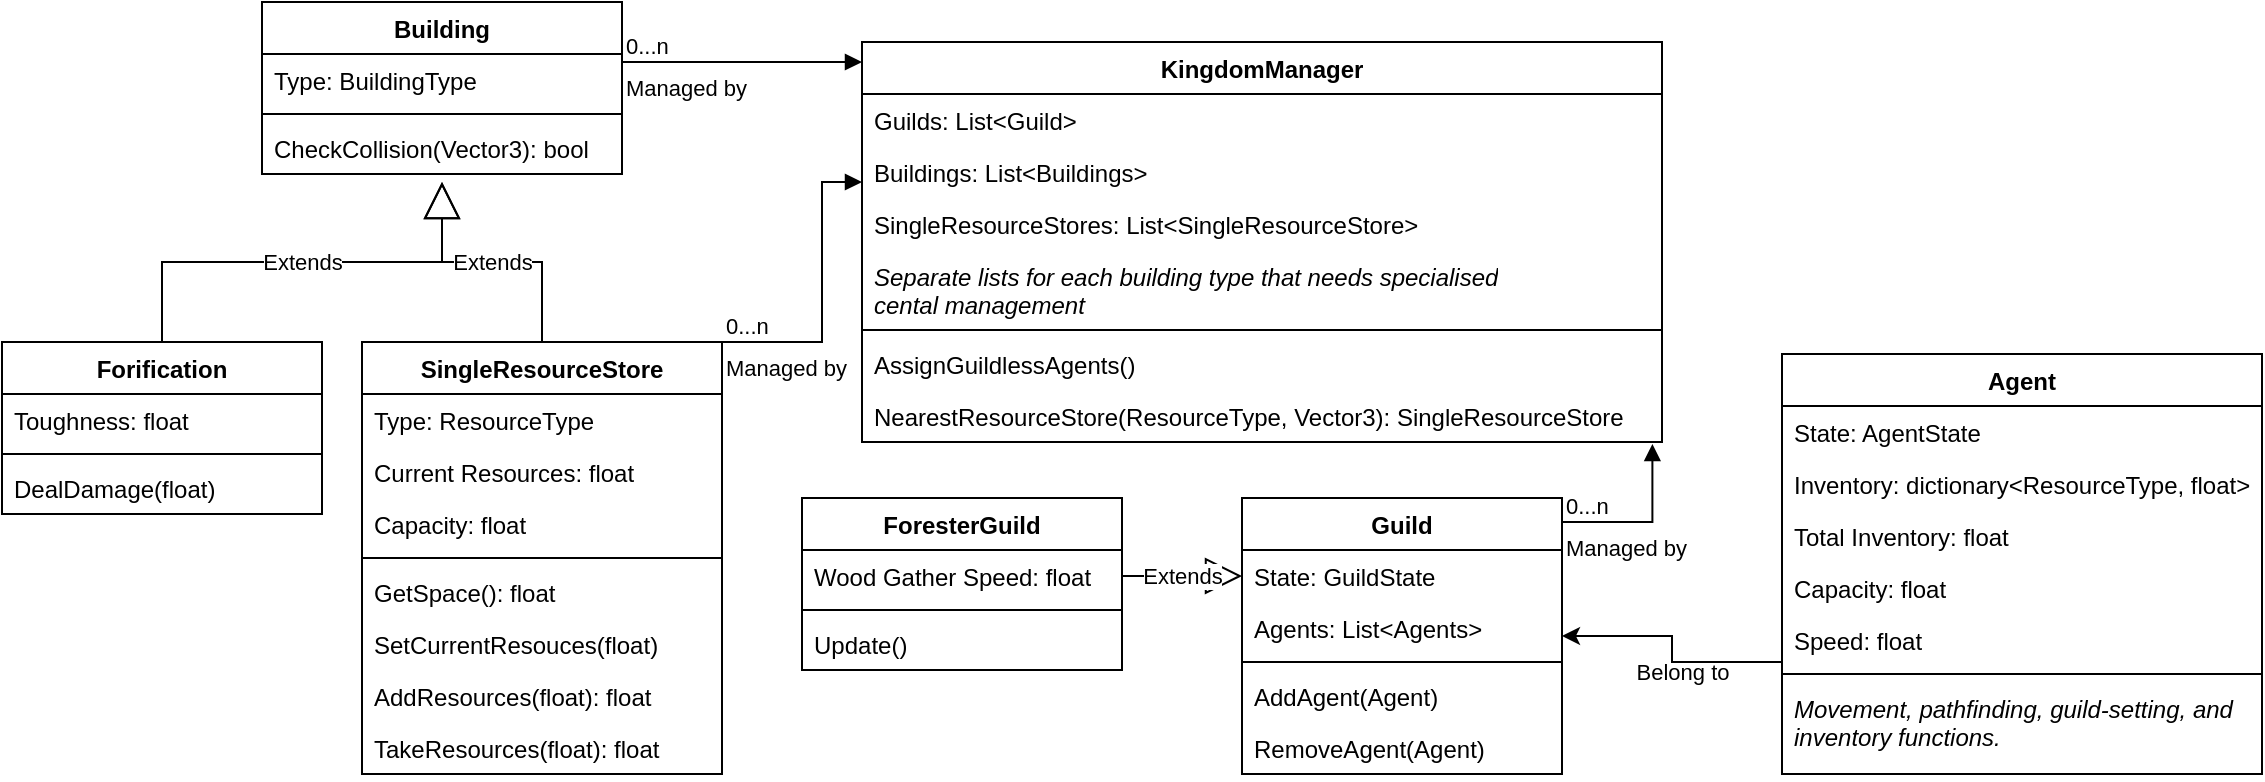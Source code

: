 <mxfile version="20.5.3" type="device"><diagram id="C5RBs43oDa-KdzZeNtuy" name="Page-1"><mxGraphModel dx="1422" dy="780" grid="1" gridSize="10" guides="1" tooltips="1" connect="1" arrows="1" fold="1" page="0" pageScale="1" pageWidth="827" pageHeight="1169" math="0" shadow="0"><root><mxCell id="WIyWlLk6GJQsqaUBKTNV-0"/><mxCell id="WIyWlLk6GJQsqaUBKTNV-1" parent="WIyWlLk6GJQsqaUBKTNV-0"/><mxCell id="PpAvU0d1PAVifOeaOI5--3" value="Building" style="swimlane;fontStyle=1;align=center;verticalAlign=top;childLayout=stackLayout;horizontal=1;startSize=26;horizontalStack=0;resizeParent=1;resizeParentMax=0;resizeLast=0;collapsible=1;marginBottom=0;" vertex="1" parent="WIyWlLk6GJQsqaUBKTNV-1"><mxGeometry x="140" y="90" width="180" height="86" as="geometry"/></mxCell><mxCell id="PpAvU0d1PAVifOeaOI5--4" value="Type: BuildingType" style="text;strokeColor=none;fillColor=none;align=left;verticalAlign=top;spacingLeft=4;spacingRight=4;overflow=hidden;rotatable=0;points=[[0,0.5],[1,0.5]];portConstraint=eastwest;" vertex="1" parent="PpAvU0d1PAVifOeaOI5--3"><mxGeometry y="26" width="180" height="26" as="geometry"/></mxCell><mxCell id="PpAvU0d1PAVifOeaOI5--5" value="" style="line;strokeWidth=1;fillColor=none;align=left;verticalAlign=middle;spacingTop=-1;spacingLeft=3;spacingRight=3;rotatable=0;labelPosition=right;points=[];portConstraint=eastwest;strokeColor=inherit;" vertex="1" parent="PpAvU0d1PAVifOeaOI5--3"><mxGeometry y="52" width="180" height="8" as="geometry"/></mxCell><mxCell id="PpAvU0d1PAVifOeaOI5--6" value="CheckCollision(Vector3): bool" style="text;strokeColor=none;fillColor=none;align=left;verticalAlign=top;spacingLeft=4;spacingRight=4;overflow=hidden;rotatable=0;points=[[0,0.5],[1,0.5]];portConstraint=eastwest;" vertex="1" parent="PpAvU0d1PAVifOeaOI5--3"><mxGeometry y="60" width="180" height="26" as="geometry"/></mxCell><mxCell id="PpAvU0d1PAVifOeaOI5--12" value="KingdomManager&#xA;" style="swimlane;fontStyle=1;align=center;verticalAlign=top;childLayout=stackLayout;horizontal=1;startSize=26;horizontalStack=0;resizeParent=1;resizeParentMax=0;resizeLast=0;collapsible=1;marginBottom=0;" vertex="1" parent="WIyWlLk6GJQsqaUBKTNV-1"><mxGeometry x="440" y="110" width="400" height="200" as="geometry"/></mxCell><mxCell id="PpAvU0d1PAVifOeaOI5--46" value="Guilds: List&lt;Guild&gt;" style="text;strokeColor=none;fillColor=none;align=left;verticalAlign=top;spacingLeft=4;spacingRight=4;overflow=hidden;rotatable=0;points=[[0,0.5],[1,0.5]];portConstraint=eastwest;" vertex="1" parent="PpAvU0d1PAVifOeaOI5--12"><mxGeometry y="26" width="400" height="26" as="geometry"/></mxCell><mxCell id="PpAvU0d1PAVifOeaOI5--19" value="Buildings: List&lt;Buildings&gt;" style="text;strokeColor=none;fillColor=none;align=left;verticalAlign=top;spacingLeft=4;spacingRight=4;overflow=hidden;rotatable=0;points=[[0,0.5],[1,0.5]];portConstraint=eastwest;" vertex="1" parent="PpAvU0d1PAVifOeaOI5--12"><mxGeometry y="52" width="400" height="26" as="geometry"/></mxCell><mxCell id="PpAvU0d1PAVifOeaOI5--52" value="SingleResourceStores: List&lt;SingleResourceStore&gt;&#xA;" style="text;strokeColor=none;fillColor=none;align=left;verticalAlign=top;spacingLeft=4;spacingRight=4;overflow=hidden;rotatable=0;points=[[0,0.5],[1,0.5]];portConstraint=eastwest;" vertex="1" parent="PpAvU0d1PAVifOeaOI5--12"><mxGeometry y="78" width="400" height="26" as="geometry"/></mxCell><mxCell id="PpAvU0d1PAVifOeaOI5--53" value="Separate lists for each building type that needs specialised&#xA;cental management" style="text;strokeColor=none;fillColor=none;align=left;verticalAlign=top;spacingLeft=4;spacingRight=4;overflow=hidden;rotatable=0;points=[[0,0.5],[1,0.5]];portConstraint=eastwest;fontStyle=2;fontSize=12;spacing=2;whiteSpace=wrap;labelBorderColor=none;" vertex="1" parent="PpAvU0d1PAVifOeaOI5--12"><mxGeometry y="104" width="400" height="36" as="geometry"/></mxCell><mxCell id="PpAvU0d1PAVifOeaOI5--14" value="" style="line;strokeWidth=1;fillColor=none;align=left;verticalAlign=middle;spacingTop=-1;spacingLeft=3;spacingRight=3;rotatable=0;labelPosition=right;points=[];portConstraint=eastwest;strokeColor=inherit;" vertex="1" parent="PpAvU0d1PAVifOeaOI5--12"><mxGeometry y="140" width="400" height="8" as="geometry"/></mxCell><mxCell id="PpAvU0d1PAVifOeaOI5--29" value="AssignGuildlessAgents()" style="text;strokeColor=none;fillColor=none;align=left;verticalAlign=top;spacingLeft=4;spacingRight=4;overflow=hidden;rotatable=0;points=[[0,0.5],[1,0.5]];portConstraint=eastwest;" vertex="1" parent="PpAvU0d1PAVifOeaOI5--12"><mxGeometry y="148" width="400" height="26" as="geometry"/></mxCell><mxCell id="PpAvU0d1PAVifOeaOI5--15" value="NearestResourceStore(ResourceType, Vector3): SingleResourceStore" style="text;strokeColor=none;fillColor=none;align=left;verticalAlign=top;spacingLeft=4;spacingRight=4;overflow=hidden;rotatable=0;points=[[0,0.5],[1,0.5]];portConstraint=eastwest;" vertex="1" parent="PpAvU0d1PAVifOeaOI5--12"><mxGeometry y="174" width="400" height="26" as="geometry"/></mxCell><mxCell id="PpAvU0d1PAVifOeaOI5--17" value="&lt;div&gt;Managed by&lt;/div&gt;&lt;div&gt;&lt;br&gt;&lt;/div&gt;" style="endArrow=block;endFill=1;html=1;edgeStyle=orthogonalEdgeStyle;align=left;verticalAlign=top;rounded=0;targetPerimeterSpacing=1;" edge="1" parent="WIyWlLk6GJQsqaUBKTNV-1"><mxGeometry x="-1" relative="1" as="geometry"><mxPoint x="320" y="120" as="sourcePoint"/><mxPoint x="440" y="120" as="targetPoint"/></mxGeometry></mxCell><mxCell id="PpAvU0d1PAVifOeaOI5--18" value="0...n" style="edgeLabel;resizable=0;html=1;align=left;verticalAlign=bottom;" connectable="0" vertex="1" parent="PpAvU0d1PAVifOeaOI5--17"><mxGeometry x="-1" relative="1" as="geometry"/></mxCell><mxCell id="PpAvU0d1PAVifOeaOI5--30" value="SingleResourceStore" style="swimlane;fontStyle=1;align=center;verticalAlign=top;childLayout=stackLayout;horizontal=1;startSize=26;horizontalStack=0;resizeParent=1;resizeParentMax=0;resizeLast=0;collapsible=1;marginBottom=0;" vertex="1" parent="WIyWlLk6GJQsqaUBKTNV-1"><mxGeometry x="190" y="260" width="180" height="216" as="geometry"/></mxCell><mxCell id="PpAvU0d1PAVifOeaOI5--31" value="Type: ResourceType" style="text;strokeColor=none;fillColor=none;align=left;verticalAlign=top;spacingLeft=4;spacingRight=4;overflow=hidden;rotatable=0;points=[[0,0.5],[1,0.5]];portConstraint=eastwest;" vertex="1" parent="PpAvU0d1PAVifOeaOI5--30"><mxGeometry y="26" width="180" height="26" as="geometry"/></mxCell><mxCell id="PpAvU0d1PAVifOeaOI5--47" value="Current Resources: float" style="text;strokeColor=none;fillColor=none;align=left;verticalAlign=top;spacingLeft=4;spacingRight=4;overflow=hidden;rotatable=0;points=[[0,0.5],[1,0.5]];portConstraint=eastwest;" vertex="1" parent="PpAvU0d1PAVifOeaOI5--30"><mxGeometry y="52" width="180" height="26" as="geometry"/></mxCell><mxCell id="PpAvU0d1PAVifOeaOI5--49" value="Capacity: float" style="text;strokeColor=none;fillColor=none;align=left;verticalAlign=top;spacingLeft=4;spacingRight=4;overflow=hidden;rotatable=0;points=[[0,0.5],[1,0.5]];portConstraint=eastwest;" vertex="1" parent="PpAvU0d1PAVifOeaOI5--30"><mxGeometry y="78" width="180" height="26" as="geometry"/></mxCell><mxCell id="PpAvU0d1PAVifOeaOI5--32" value="" style="line;strokeWidth=1;fillColor=none;align=left;verticalAlign=middle;spacingTop=-1;spacingLeft=3;spacingRight=3;rotatable=0;labelPosition=right;points=[];portConstraint=eastwest;strokeColor=inherit;" vertex="1" parent="PpAvU0d1PAVifOeaOI5--30"><mxGeometry y="104" width="180" height="8" as="geometry"/></mxCell><mxCell id="PpAvU0d1PAVifOeaOI5--48" value="GetSpace(): float" style="text;strokeColor=none;fillColor=none;align=left;verticalAlign=top;spacingLeft=4;spacingRight=4;overflow=hidden;rotatable=0;points=[[0,0.5],[1,0.5]];portConstraint=eastwest;" vertex="1" parent="PpAvU0d1PAVifOeaOI5--30"><mxGeometry y="112" width="180" height="26" as="geometry"/></mxCell><mxCell id="PpAvU0d1PAVifOeaOI5--33" value="SetCurrentResouces(float)" style="text;strokeColor=none;fillColor=none;align=left;verticalAlign=top;spacingLeft=4;spacingRight=4;overflow=hidden;rotatable=0;points=[[0,0.5],[1,0.5]];portConstraint=eastwest;" vertex="1" parent="PpAvU0d1PAVifOeaOI5--30"><mxGeometry y="138" width="180" height="26" as="geometry"/></mxCell><mxCell id="PpAvU0d1PAVifOeaOI5--50" value="AddResources(float): float" style="text;strokeColor=none;fillColor=none;align=left;verticalAlign=top;spacingLeft=4;spacingRight=4;overflow=hidden;rotatable=0;points=[[0,0.5],[1,0.5]];portConstraint=eastwest;" vertex="1" parent="PpAvU0d1PAVifOeaOI5--30"><mxGeometry y="164" width="180" height="26" as="geometry"/></mxCell><mxCell id="PpAvU0d1PAVifOeaOI5--51" value="TakeResources(float): float" style="text;strokeColor=none;fillColor=none;align=left;verticalAlign=top;spacingLeft=4;spacingRight=4;overflow=hidden;rotatable=0;points=[[0,0.5],[1,0.5]];portConstraint=eastwest;" vertex="1" parent="PpAvU0d1PAVifOeaOI5--30"><mxGeometry y="190" width="180" height="26" as="geometry"/></mxCell><mxCell id="PpAvU0d1PAVifOeaOI5--36" value="Extends" style="endArrow=block;endSize=16;endFill=0;html=1;rounded=0;targetPerimeterSpacing=1;exitX=0.5;exitY=0;exitDx=0;exitDy=0;" edge="1" parent="WIyWlLk6GJQsqaUBKTNV-1" source="PpAvU0d1PAVifOeaOI5--30"><mxGeometry width="160" relative="1" as="geometry"><mxPoint x="115.06" y="268.992" as="sourcePoint"/><mxPoint x="230" y="180" as="targetPoint"/><Array as="points"><mxPoint x="280" y="220"/><mxPoint x="230" y="220"/></Array></mxGeometry></mxCell><mxCell id="PpAvU0d1PAVifOeaOI5--54" value="&lt;div&gt;Managed by&lt;/div&gt;&lt;div&gt;&lt;br&gt;&lt;/div&gt;" style="endArrow=block;endFill=1;html=1;edgeStyle=orthogonalEdgeStyle;align=left;verticalAlign=top;rounded=0;targetPerimeterSpacing=1;exitX=1;exitY=0;exitDx=0;exitDy=0;" edge="1" parent="WIyWlLk6GJQsqaUBKTNV-1" source="PpAvU0d1PAVifOeaOI5--30"><mxGeometry x="-1" relative="1" as="geometry"><mxPoint x="370" y="270" as="sourcePoint"/><mxPoint x="440" y="180" as="targetPoint"/><Array as="points"><mxPoint x="420" y="260"/><mxPoint x="420" y="180"/></Array></mxGeometry></mxCell><mxCell id="PpAvU0d1PAVifOeaOI5--55" value="0...n" style="edgeLabel;resizable=0;html=1;align=left;verticalAlign=bottom;" connectable="0" vertex="1" parent="PpAvU0d1PAVifOeaOI5--54"><mxGeometry x="-1" relative="1" as="geometry"/></mxCell><mxCell id="PpAvU0d1PAVifOeaOI5--61" value="Forification" style="swimlane;fontStyle=1;align=center;verticalAlign=top;childLayout=stackLayout;horizontal=1;startSize=26;horizontalStack=0;resizeParent=1;resizeParentMax=0;resizeLast=0;collapsible=1;marginBottom=0;labelBorderColor=none;fontSize=12;html=0;" vertex="1" parent="WIyWlLk6GJQsqaUBKTNV-1"><mxGeometry x="10" y="260" width="160" height="86" as="geometry"/></mxCell><mxCell id="PpAvU0d1PAVifOeaOI5--62" value="Toughness: float" style="text;strokeColor=none;fillColor=none;align=left;verticalAlign=top;spacingLeft=4;spacingRight=4;overflow=hidden;rotatable=0;points=[[0,0.5],[1,0.5]];portConstraint=eastwest;labelBorderColor=none;fontSize=12;html=0;" vertex="1" parent="PpAvU0d1PAVifOeaOI5--61"><mxGeometry y="26" width="160" height="26" as="geometry"/></mxCell><mxCell id="PpAvU0d1PAVifOeaOI5--63" value="" style="line;strokeWidth=1;fillColor=none;align=left;verticalAlign=middle;spacingTop=-1;spacingLeft=3;spacingRight=3;rotatable=0;labelPosition=right;points=[];portConstraint=eastwest;strokeColor=inherit;labelBorderColor=none;fontSize=12;html=0;" vertex="1" parent="PpAvU0d1PAVifOeaOI5--61"><mxGeometry y="52" width="160" height="8" as="geometry"/></mxCell><mxCell id="PpAvU0d1PAVifOeaOI5--64" value="DealDamage(float)" style="text;strokeColor=none;fillColor=none;align=left;verticalAlign=top;spacingLeft=4;spacingRight=4;overflow=hidden;rotatable=0;points=[[0,0.5],[1,0.5]];portConstraint=eastwest;labelBorderColor=none;fontSize=12;html=0;" vertex="1" parent="PpAvU0d1PAVifOeaOI5--61"><mxGeometry y="60" width="160" height="26" as="geometry"/></mxCell><mxCell id="PpAvU0d1PAVifOeaOI5--65" value="Extends" style="endArrow=block;endSize=16;endFill=0;html=1;rounded=0;targetPerimeterSpacing=1;exitX=0.5;exitY=0;exitDx=0;exitDy=0;" edge="1" parent="WIyWlLk6GJQsqaUBKTNV-1" source="PpAvU0d1PAVifOeaOI5--61"><mxGeometry width="160" relative="1" as="geometry"><mxPoint x="290" y="270" as="sourcePoint"/><mxPoint x="230" y="180" as="targetPoint"/><Array as="points"><mxPoint x="90" y="220"/><mxPoint x="230" y="220"/></Array></mxGeometry></mxCell><mxCell id="PpAvU0d1PAVifOeaOI5--66" value="Guild" style="swimlane;fontStyle=1;align=center;verticalAlign=top;childLayout=stackLayout;horizontal=1;startSize=26;horizontalStack=0;resizeParent=1;resizeParentMax=0;resizeLast=0;collapsible=1;marginBottom=0;labelBorderColor=none;fontSize=12;html=0;" vertex="1" parent="WIyWlLk6GJQsqaUBKTNV-1"><mxGeometry x="630" y="338" width="160" height="138" as="geometry"/></mxCell><mxCell id="PpAvU0d1PAVifOeaOI5--67" value="State: GuildState&#xA;" style="text;strokeColor=none;fillColor=none;align=left;verticalAlign=top;spacingLeft=4;spacingRight=4;overflow=hidden;rotatable=0;points=[[0,0.5],[1,0.5]];portConstraint=eastwest;labelBorderColor=none;fontSize=12;html=0;" vertex="1" parent="PpAvU0d1PAVifOeaOI5--66"><mxGeometry y="26" width="160" height="26" as="geometry"/></mxCell><mxCell id="PpAvU0d1PAVifOeaOI5--72" value="Agents: List&lt;Agents&gt;" style="text;strokeColor=none;fillColor=none;align=left;verticalAlign=top;spacingLeft=4;spacingRight=4;overflow=hidden;rotatable=0;points=[[0,0.5],[1,0.5]];portConstraint=eastwest;labelBorderColor=none;fontSize=12;html=0;" vertex="1" parent="PpAvU0d1PAVifOeaOI5--66"><mxGeometry y="52" width="160" height="26" as="geometry"/></mxCell><mxCell id="PpAvU0d1PAVifOeaOI5--68" value="" style="line;strokeWidth=1;fillColor=none;align=left;verticalAlign=middle;spacingTop=-1;spacingLeft=3;spacingRight=3;rotatable=0;labelPosition=right;points=[];portConstraint=eastwest;strokeColor=inherit;labelBorderColor=none;fontSize=12;html=0;" vertex="1" parent="PpAvU0d1PAVifOeaOI5--66"><mxGeometry y="78" width="160" height="8" as="geometry"/></mxCell><mxCell id="PpAvU0d1PAVifOeaOI5--69" value="AddAgent(Agent)&#xA;" style="text;strokeColor=none;fillColor=none;align=left;verticalAlign=top;spacingLeft=4;spacingRight=4;overflow=hidden;rotatable=0;points=[[0,0.5],[1,0.5]];portConstraint=eastwest;labelBorderColor=none;fontSize=12;html=0;" vertex="1" parent="PpAvU0d1PAVifOeaOI5--66"><mxGeometry y="86" width="160" height="26" as="geometry"/></mxCell><mxCell id="PpAvU0d1PAVifOeaOI5--74" value="RemoveAgent(Agent)" style="text;strokeColor=none;fillColor=none;align=left;verticalAlign=top;spacingLeft=4;spacingRight=4;overflow=hidden;rotatable=0;points=[[0,0.5],[1,0.5]];portConstraint=eastwest;labelBorderColor=none;fontSize=12;html=0;" vertex="1" parent="PpAvU0d1PAVifOeaOI5--66"><mxGeometry y="112" width="160" height="26" as="geometry"/></mxCell><mxCell id="PpAvU0d1PAVifOeaOI5--70" value="&lt;div&gt;Managed by&lt;/div&gt;&lt;div&gt;&lt;br&gt;&lt;/div&gt;" style="endArrow=block;endFill=1;html=1;edgeStyle=orthogonalEdgeStyle;align=left;verticalAlign=top;rounded=0;targetPerimeterSpacing=1;entryX=0.513;entryY=1.115;entryDx=0;entryDy=0;entryPerimeter=0;" edge="1" parent="WIyWlLk6GJQsqaUBKTNV-1"><mxGeometry x="-1" relative="1" as="geometry"><mxPoint x="790" y="350" as="sourcePoint"/><mxPoint x="835.2" y="310.99" as="targetPoint"/><Array as="points"><mxPoint x="835" y="350"/></Array></mxGeometry></mxCell><mxCell id="PpAvU0d1PAVifOeaOI5--71" value="0...n" style="edgeLabel;resizable=0;html=1;align=left;verticalAlign=bottom;" connectable="0" vertex="1" parent="PpAvU0d1PAVifOeaOI5--70"><mxGeometry x="-1" relative="1" as="geometry"/></mxCell><mxCell id="PpAvU0d1PAVifOeaOI5--75" value="ForesterGuild" style="swimlane;fontStyle=1;align=center;verticalAlign=top;childLayout=stackLayout;horizontal=1;startSize=26;horizontalStack=0;resizeParent=1;resizeParentMax=0;resizeLast=0;collapsible=1;marginBottom=0;labelBorderColor=none;fontSize=12;html=0;" vertex="1" parent="WIyWlLk6GJQsqaUBKTNV-1"><mxGeometry x="410" y="338" width="160" height="86" as="geometry"/></mxCell><mxCell id="PpAvU0d1PAVifOeaOI5--76" value="Wood Gather Speed: float" style="text;strokeColor=none;fillColor=none;align=left;verticalAlign=top;spacingLeft=4;spacingRight=4;overflow=hidden;rotatable=0;points=[[0,0.5],[1,0.5]];portConstraint=eastwest;labelBorderColor=none;fontSize=12;html=0;" vertex="1" parent="PpAvU0d1PAVifOeaOI5--75"><mxGeometry y="26" width="160" height="26" as="geometry"/></mxCell><mxCell id="PpAvU0d1PAVifOeaOI5--77" value="" style="line;strokeWidth=1;fillColor=none;align=left;verticalAlign=middle;spacingTop=-1;spacingLeft=3;spacingRight=3;rotatable=0;labelPosition=right;points=[];portConstraint=eastwest;strokeColor=inherit;labelBorderColor=none;fontSize=12;html=0;" vertex="1" parent="PpAvU0d1PAVifOeaOI5--75"><mxGeometry y="52" width="160" height="8" as="geometry"/></mxCell><mxCell id="PpAvU0d1PAVifOeaOI5--78" value="Update() " style="text;strokeColor=none;fillColor=none;align=left;verticalAlign=top;spacingLeft=4;spacingRight=4;overflow=hidden;rotatable=0;points=[[0,0.5],[1,0.5]];portConstraint=eastwest;labelBorderColor=none;fontSize=12;html=0;fontStyle=0" vertex="1" parent="PpAvU0d1PAVifOeaOI5--75"><mxGeometry y="60" width="160" height="26" as="geometry"/></mxCell><mxCell id="PpAvU0d1PAVifOeaOI5--82" value="Extends" style="endArrow=block;endSize=16;endFill=0;html=1;rounded=0;targetPerimeterSpacing=1;exitX=1;exitY=0.5;exitDx=0;exitDy=0;entryX=0;entryY=0.5;entryDx=0;entryDy=0;entryPerimeter=0;" edge="1" parent="WIyWlLk6GJQsqaUBKTNV-1" source="PpAvU0d1PAVifOeaOI5--76" target="PpAvU0d1PAVifOeaOI5--67"><mxGeometry width="160" relative="1" as="geometry"><mxPoint x="100" y="270" as="sourcePoint"/><mxPoint x="240" y="190" as="targetPoint"/><Array as="points"><mxPoint x="600" y="377"/></Array></mxGeometry></mxCell><mxCell id="PpAvU0d1PAVifOeaOI5--83" value="Agent" style="swimlane;fontStyle=1;align=center;verticalAlign=top;childLayout=stackLayout;horizontal=1;startSize=26;horizontalStack=0;resizeParent=1;resizeParentMax=0;resizeLast=0;collapsible=1;marginBottom=0;labelBorderColor=none;fontSize=12;html=0;" vertex="1" parent="WIyWlLk6GJQsqaUBKTNV-1"><mxGeometry x="900" y="266" width="240" height="210" as="geometry"/></mxCell><mxCell id="PpAvU0d1PAVifOeaOI5--90" value="State: AgentState" style="text;strokeColor=none;fillColor=none;align=left;verticalAlign=top;spacingLeft=4;spacingRight=4;overflow=hidden;rotatable=0;points=[[0,0.5],[1,0.5]];portConstraint=eastwest;labelBorderColor=none;fontSize=12;html=0;" vertex="1" parent="PpAvU0d1PAVifOeaOI5--83"><mxGeometry y="26" width="240" height="26" as="geometry"/></mxCell><mxCell id="PpAvU0d1PAVifOeaOI5--84" value="Inventory: dictionary&lt;ResourceType, float&gt;" style="text;strokeColor=none;fillColor=none;align=left;verticalAlign=top;spacingLeft=4;spacingRight=4;overflow=hidden;rotatable=0;points=[[0,0.5],[1,0.5]];portConstraint=eastwest;labelBorderColor=none;fontSize=12;html=0;" vertex="1" parent="PpAvU0d1PAVifOeaOI5--83"><mxGeometry y="52" width="240" height="26" as="geometry"/></mxCell><mxCell id="PpAvU0d1PAVifOeaOI5--87" value="Total Inventory: float&#xA;" style="text;strokeColor=none;fillColor=none;align=left;verticalAlign=top;spacingLeft=4;spacingRight=4;overflow=hidden;rotatable=0;points=[[0,0.5],[1,0.5]];portConstraint=eastwest;labelBorderColor=none;fontSize=12;html=0;" vertex="1" parent="PpAvU0d1PAVifOeaOI5--83"><mxGeometry y="78" width="240" height="26" as="geometry"/></mxCell><mxCell id="PpAvU0d1PAVifOeaOI5--88" value="Capacity: float" style="text;strokeColor=none;fillColor=none;align=left;verticalAlign=top;spacingLeft=4;spacingRight=4;overflow=hidden;rotatable=0;points=[[0,0.5],[1,0.5]];portConstraint=eastwest;labelBorderColor=none;fontSize=12;html=0;" vertex="1" parent="PpAvU0d1PAVifOeaOI5--83"><mxGeometry y="104" width="240" height="26" as="geometry"/></mxCell><mxCell id="PpAvU0d1PAVifOeaOI5--89" value="Speed: float" style="text;strokeColor=none;fillColor=none;align=left;verticalAlign=top;spacingLeft=4;spacingRight=4;overflow=hidden;rotatable=0;points=[[0,0.5],[1,0.5]];portConstraint=eastwest;labelBorderColor=none;fontSize=12;html=0;" vertex="1" parent="PpAvU0d1PAVifOeaOI5--83"><mxGeometry y="130" width="240" height="26" as="geometry"/></mxCell><mxCell id="PpAvU0d1PAVifOeaOI5--85" value="" style="line;strokeWidth=1;fillColor=none;align=left;verticalAlign=middle;spacingTop=-1;spacingLeft=3;spacingRight=3;rotatable=0;labelPosition=right;points=[];portConstraint=eastwest;strokeColor=inherit;labelBorderColor=none;fontSize=12;html=0;" vertex="1" parent="PpAvU0d1PAVifOeaOI5--83"><mxGeometry y="156" width="240" height="8" as="geometry"/></mxCell><mxCell id="PpAvU0d1PAVifOeaOI5--91" value="Movement, pathfinding, guild-setting, and&#xA;inventory functions.&#xA;" style="text;strokeColor=none;fillColor=none;align=left;verticalAlign=top;spacingLeft=4;spacingRight=4;overflow=hidden;rotatable=0;points=[[0,0.5],[1,0.5]];portConstraint=eastwest;labelBorderColor=none;fontSize=12;html=0;fontStyle=2" vertex="1" parent="PpAvU0d1PAVifOeaOI5--83"><mxGeometry y="164" width="240" height="46" as="geometry"/></mxCell><mxCell id="PpAvU0d1PAVifOeaOI5--95" style="edgeStyle=orthogonalEdgeStyle;rounded=0;orthogonalLoop=1;jettySize=auto;html=1;exitX=0;exitY=0.5;exitDx=0;exitDy=0;entryX=1;entryY=0.5;entryDx=0;entryDy=0;fontSize=12;targetPerimeterSpacing=1;" edge="1" parent="WIyWlLk6GJQsqaUBKTNV-1" source="PpAvU0d1PAVifOeaOI5--89" target="PpAvU0d1PAVifOeaOI5--66"><mxGeometry relative="1" as="geometry"><Array as="points"><mxPoint x="900" y="420"/><mxPoint x="845" y="420"/><mxPoint x="845" y="407"/></Array></mxGeometry></mxCell><mxCell id="PpAvU0d1PAVifOeaOI5--96" value="&lt;div&gt;Belong to&lt;/div&gt;" style="text;html=1;align=center;verticalAlign=middle;resizable=0;points=[];autosize=1;strokeColor=none;fillColor=none;fontSize=11;" vertex="1" parent="WIyWlLk6GJQsqaUBKTNV-1"><mxGeometry x="815" y="410" width="70" height="30" as="geometry"/></mxCell></root></mxGraphModel></diagram></mxfile>